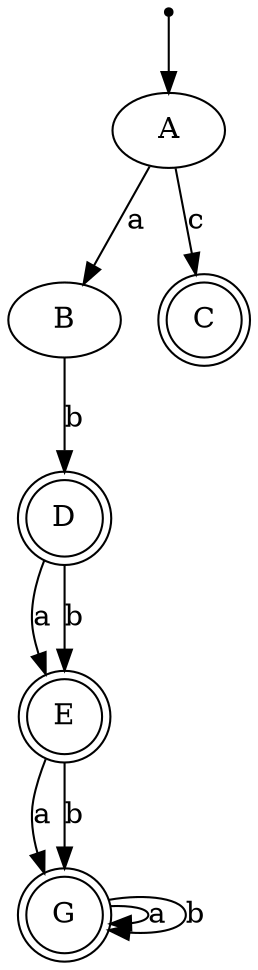 digraph {
	inic[shape=point];
    inic->A;
    A->B [label="a"];
    A->C [label="c"];
    B->D [label="b"];
    D->E [label="a"];
    D->E [label="b"];
    E->G [label="a"];
    E->G [label="b"];
    G->G [label="a"];
    G->G [label="b"];    

    C[shape=doublecircle];
    D[shape=doublecircle];
    E[shape=doublecircle];
    G[shape=doublecircle];
}